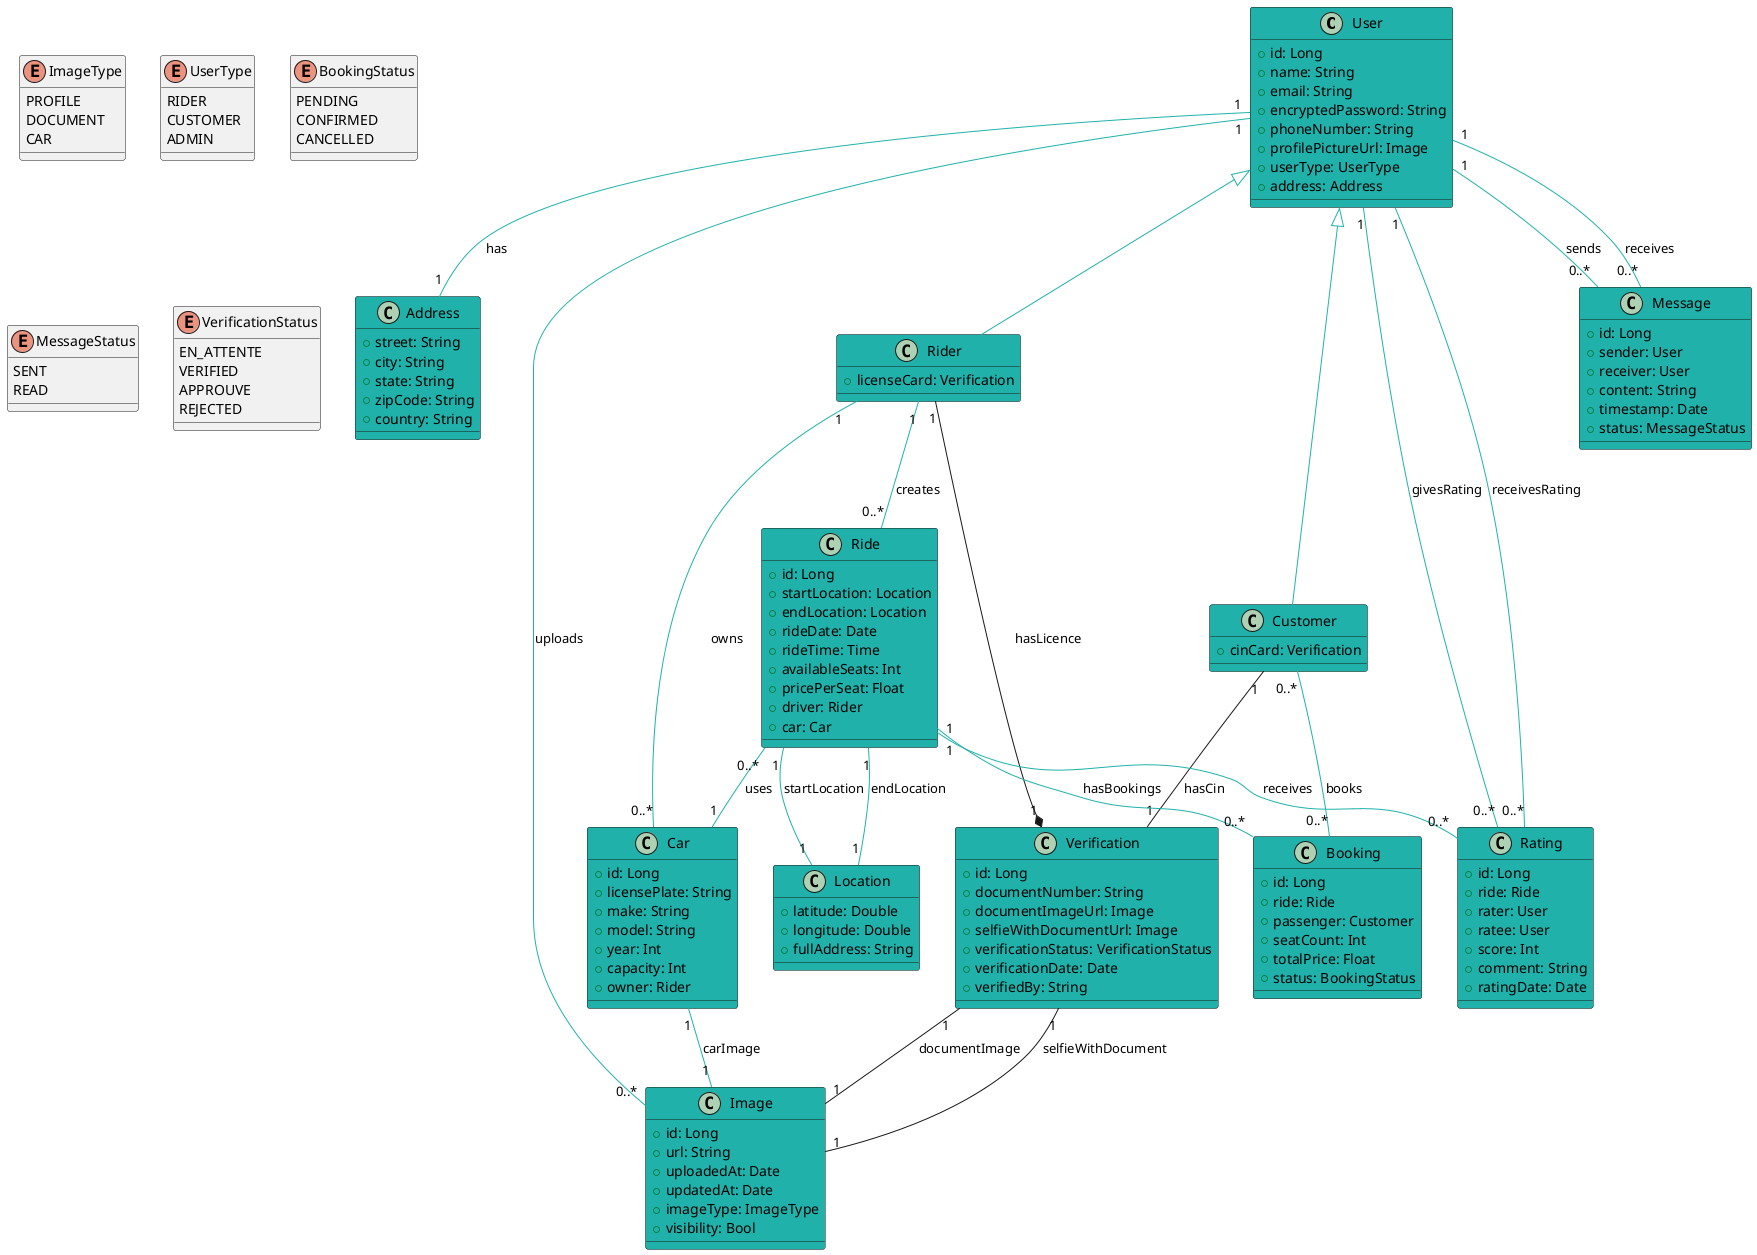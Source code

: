 @startuml
class User #LightSeaGreen {
  +id: Long
  +name: String
  +email: String
  +encryptedPassword: String
  +phoneNumber: String
  +profilePictureUrl: Image
  +userType: UserType
  +address: Address
}

class Address #LightSeaGreen {
  +street: String
  +city: String
  +state: String
  +zipCode: String
  +country: String
}

class Location #LightSeaGreen {
  +latitude: Double
  +longitude: Double
  +fullAddress: String
}

class Rider #LightSeaGreen {
  +licenseCard: Verification
}

class Verification #LightSeaGreen  {
  +id: Long
  +documentNumber: String
  +documentImageUrl: Image
  +selfieWithDocumentUrl: Image
  +verificationStatus: VerificationStatus
  +verificationDate: Date
  +verifiedBy: String
}

class Customer #LightSeaGreen{
    +cinCard: Verification
}

class Car #LightSeaGreen{
  +id: Long
  +licensePlate: String
  +make: String
  +model: String
  +year: Int
  +capacity: Int
  +owner: Rider
}

class Ride #LightSeaGreen {
  +id: Long
  +startLocation: Location
  +endLocation: Location
  +rideDate: Date
  +rideTime: Time
  +availableSeats: Int
  +pricePerSeat: Float
  +driver: Rider
  +car: Car
}

class Booking #LightSeaGreen {
  +id: Long
  +ride: Ride
  +passenger: Customer
  +seatCount: Int
  +totalPrice: Float
  +status: BookingStatus
}

class Rating #LightSeaGreen {
  +id: Long
  +ride: Ride
  +rater: User
  +ratee: User
  +score: Int
  +comment: String
  +ratingDate: Date
}

class Message #LightSeaGreen {
  +id: Long
  +sender: User
  +receiver: User
  +content: String
  +timestamp: Date
  +status: MessageStatus
}

class Image #LightSeaGreen {
  +id: Long
  +url: String
  +uploadedAt: Date
  +updatedAt: Date
  +imageType: ImageType
  +visibility: Bool
}

enum ImageType{
  PROFILE
  DOCUMENT
  CAR
}

enum UserType {
  RIDER
  CUSTOMER
  ADMIN
}

enum BookingStatus {
  PENDING
  CONFIRMED
  CANCELLED
}

enum MessageStatus {
  SENT
  READ
}

' Waiting for verification (initial state)
' Good detection by AI (automated status)
' Final approval by support team
' Rejected by support team or failed AI verification

enum VerificationStatus {
  EN_ATTENTE
  VERIFIED
  APPROUVE
  REJECTED
}

' Relationships
Customer "1" -- "1" Verification: hasCin
Rider "1" --* "1" Verification : hasLicence
User "1" -- "1" Address #LightSeaGreen: has

User "1" -- "0..*" Image #LightSeaGreen : uploads
Car "1" -- "1" Image #LightSeaGreen : carImage
Verification "1" -- "1" Image: documentImage
Verification "1" -- "1" Image: selfieWithDocument

User <|-- Rider #LightSeaGreen
User <|-- Customer #LightSeaGreen
Rider "1" -- "0..*" Car #LightSeaGreen : owns
Rider "1" -- "0..*" Ride #LightSeaGreen : creates 
Ride "0..*" -- "1" Car #LightSeaGreen : uses
Ride "1" -- "0..*" Booking #LightSeaGreen : hasBookings
Customer "0..*" -- "0..*" Booking #LightSeaGreen : books
Ride "1" -- "0..*" Rating #LightSeaGreen : receives
User "1" -- "0..*" Rating #LightSeaGreen : givesRating
User "1" -- "0..*" Rating #LightSeaGreen : receivesRating
User "1" -- "0..*" Message #LightSeaGreen : sends
User "1" -- "0..*" Message #LightSeaGreen : receives
Ride "1" -- "1" Location #LightSeaGreen : startLocation
Ride "1" -- "1" Location #LightSeaGreen : endLocation
@enduml
